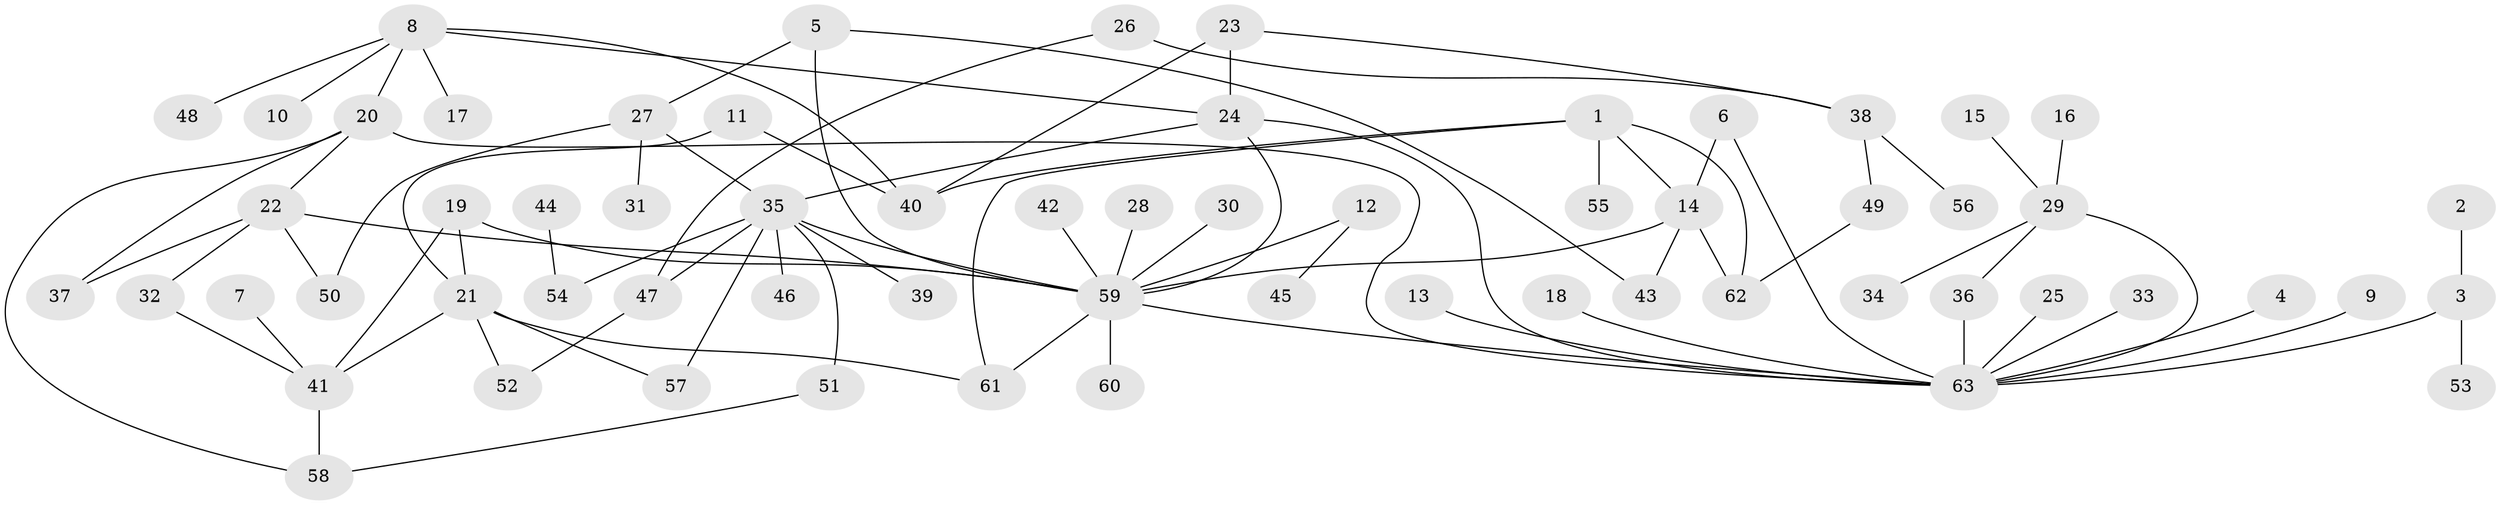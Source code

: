 // original degree distribution, {16: 0.007936507936507936, 5: 0.03968253968253968, 3: 0.09523809523809523, 7: 0.023809523809523808, 12: 0.007936507936507936, 1: 0.48412698412698413, 2: 0.25396825396825395, 4: 0.03968253968253968, 6: 0.031746031746031744, 15: 0.007936507936507936, 8: 0.007936507936507936}
// Generated by graph-tools (version 1.1) at 2025/01/03/09/25 03:01:45]
// undirected, 63 vertices, 86 edges
graph export_dot {
graph [start="1"]
  node [color=gray90,style=filled];
  1;
  2;
  3;
  4;
  5;
  6;
  7;
  8;
  9;
  10;
  11;
  12;
  13;
  14;
  15;
  16;
  17;
  18;
  19;
  20;
  21;
  22;
  23;
  24;
  25;
  26;
  27;
  28;
  29;
  30;
  31;
  32;
  33;
  34;
  35;
  36;
  37;
  38;
  39;
  40;
  41;
  42;
  43;
  44;
  45;
  46;
  47;
  48;
  49;
  50;
  51;
  52;
  53;
  54;
  55;
  56;
  57;
  58;
  59;
  60;
  61;
  62;
  63;
  1 -- 14 [weight=1.0];
  1 -- 40 [weight=1.0];
  1 -- 55 [weight=1.0];
  1 -- 61 [weight=1.0];
  1 -- 62 [weight=1.0];
  2 -- 3 [weight=1.0];
  3 -- 53 [weight=1.0];
  3 -- 63 [weight=1.0];
  4 -- 63 [weight=1.0];
  5 -- 27 [weight=1.0];
  5 -- 43 [weight=1.0];
  5 -- 59 [weight=1.0];
  6 -- 14 [weight=1.0];
  6 -- 63 [weight=1.0];
  7 -- 41 [weight=1.0];
  8 -- 10 [weight=1.0];
  8 -- 17 [weight=1.0];
  8 -- 20 [weight=1.0];
  8 -- 24 [weight=1.0];
  8 -- 40 [weight=1.0];
  8 -- 48 [weight=1.0];
  9 -- 63 [weight=1.0];
  11 -- 21 [weight=1.0];
  11 -- 40 [weight=1.0];
  12 -- 45 [weight=1.0];
  12 -- 59 [weight=1.0];
  13 -- 63 [weight=1.0];
  14 -- 43 [weight=1.0];
  14 -- 59 [weight=1.0];
  14 -- 62 [weight=1.0];
  15 -- 29 [weight=1.0];
  16 -- 29 [weight=1.0];
  18 -- 63 [weight=1.0];
  19 -- 21 [weight=1.0];
  19 -- 41 [weight=1.0];
  19 -- 59 [weight=1.0];
  20 -- 22 [weight=1.0];
  20 -- 37 [weight=1.0];
  20 -- 58 [weight=1.0];
  20 -- 63 [weight=1.0];
  21 -- 41 [weight=1.0];
  21 -- 52 [weight=1.0];
  21 -- 57 [weight=1.0];
  21 -- 61 [weight=1.0];
  22 -- 32 [weight=1.0];
  22 -- 37 [weight=1.0];
  22 -- 50 [weight=1.0];
  22 -- 59 [weight=1.0];
  23 -- 24 [weight=1.0];
  23 -- 38 [weight=1.0];
  23 -- 40 [weight=1.0];
  24 -- 35 [weight=1.0];
  24 -- 59 [weight=1.0];
  24 -- 63 [weight=1.0];
  25 -- 63 [weight=1.0];
  26 -- 38 [weight=1.0];
  26 -- 47 [weight=1.0];
  27 -- 31 [weight=1.0];
  27 -- 35 [weight=1.0];
  27 -- 50 [weight=1.0];
  28 -- 59 [weight=1.0];
  29 -- 34 [weight=1.0];
  29 -- 36 [weight=1.0];
  29 -- 63 [weight=1.0];
  30 -- 59 [weight=1.0];
  32 -- 41 [weight=1.0];
  33 -- 63 [weight=1.0];
  35 -- 39 [weight=1.0];
  35 -- 46 [weight=1.0];
  35 -- 47 [weight=1.0];
  35 -- 51 [weight=1.0];
  35 -- 54 [weight=1.0];
  35 -- 57 [weight=1.0];
  35 -- 59 [weight=1.0];
  36 -- 63 [weight=1.0];
  38 -- 49 [weight=1.0];
  38 -- 56 [weight=1.0];
  41 -- 58 [weight=1.0];
  42 -- 59 [weight=1.0];
  44 -- 54 [weight=1.0];
  47 -- 52 [weight=1.0];
  49 -- 62 [weight=1.0];
  51 -- 58 [weight=1.0];
  59 -- 60 [weight=1.0];
  59 -- 61 [weight=1.0];
  59 -- 63 [weight=1.0];
}
